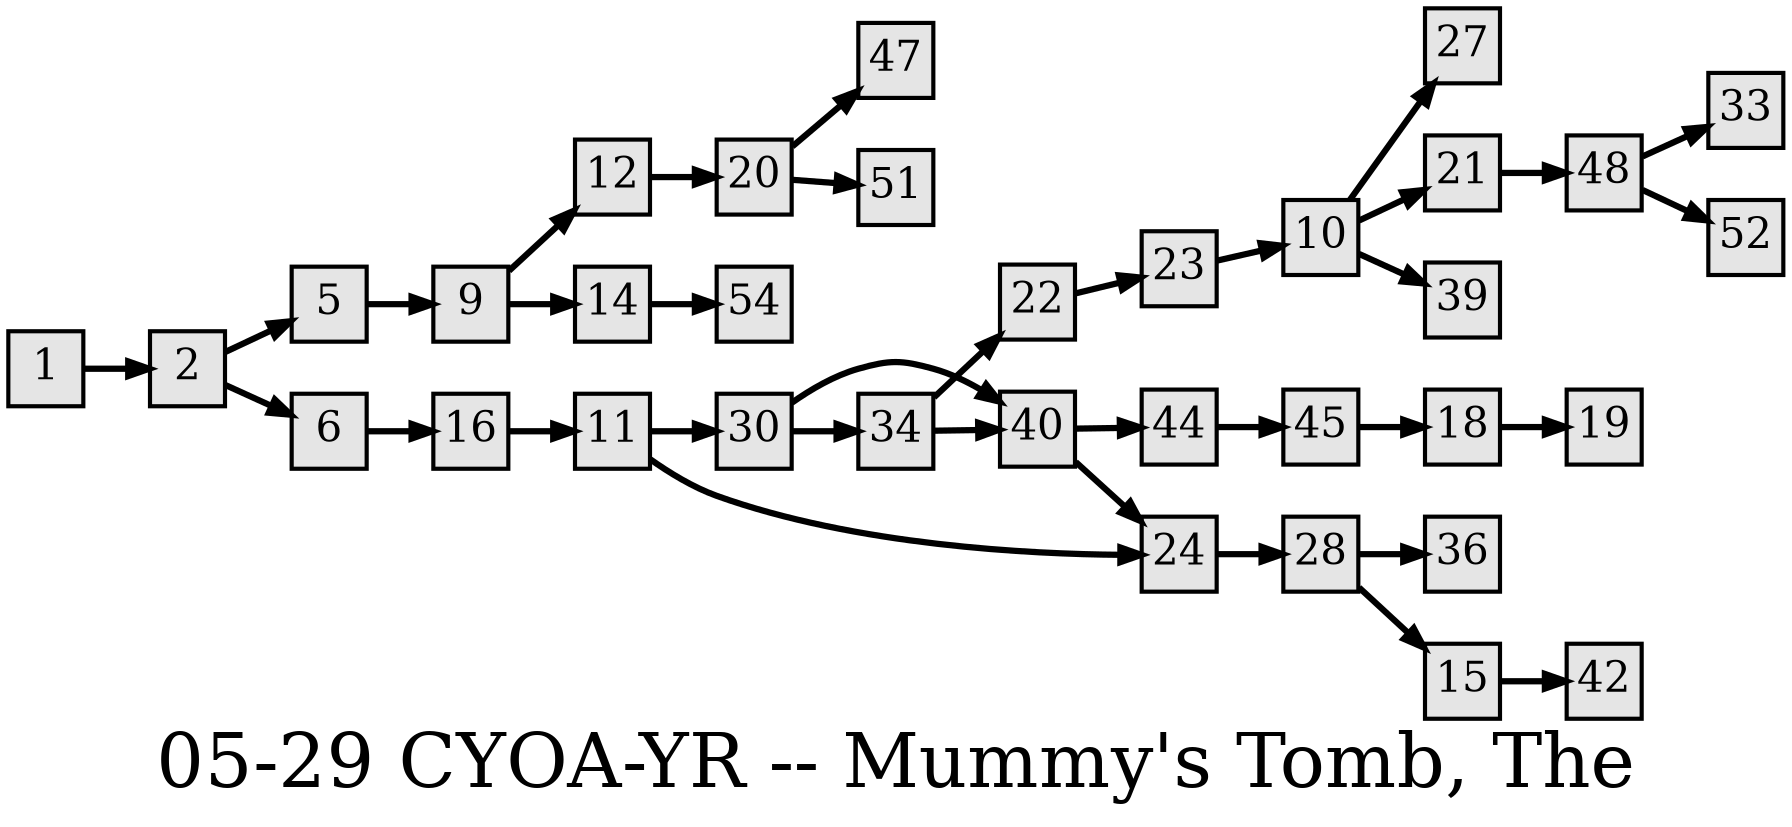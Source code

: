 digraph g{
  graph [ label="05-29 CYOA-YR -- Mummy's Tomb, The" rankdir=LR, ordering=out, fontsize=36, nodesep="0.35", ranksep="0.45"];
  node  [shape=rect, penwidth=2, fontsize=20, style=filled, fillcolor=grey90, margin="0,0", labelfloat=true, regular=true, fixedsize=true];
  edge  [labelfloat=true, penwidth=3, fontsize=12];

  1 -> 2;
  2 -> 5;
  2 -> 6;
  5 -> 9;
  6 -> 16;
  9 -> 12;
  9 -> 14;
  10 -> 27;
  10 -> 21;
  10 -> 39;
  11 -> 30;
  11 -> 24;
  12 -> 20;
  14 -> 54;
  15 -> 42;
  16 -> 11;
  18 -> 19;
  20 -> 47;
  20 -> 51;
  21 -> 48;
  22 -> 23;
  23 -> 10;
  24 -> 28;
  28 -> 36;
  28 -> 15;
  30 -> 40;
  30 -> 34;
  34 -> 22;
  34 -> 40;
  40 -> 44;
  40 -> 24;
  44 -> 45;
  45 -> 18;
  48 -> 33;
  48 -> 52;
}

